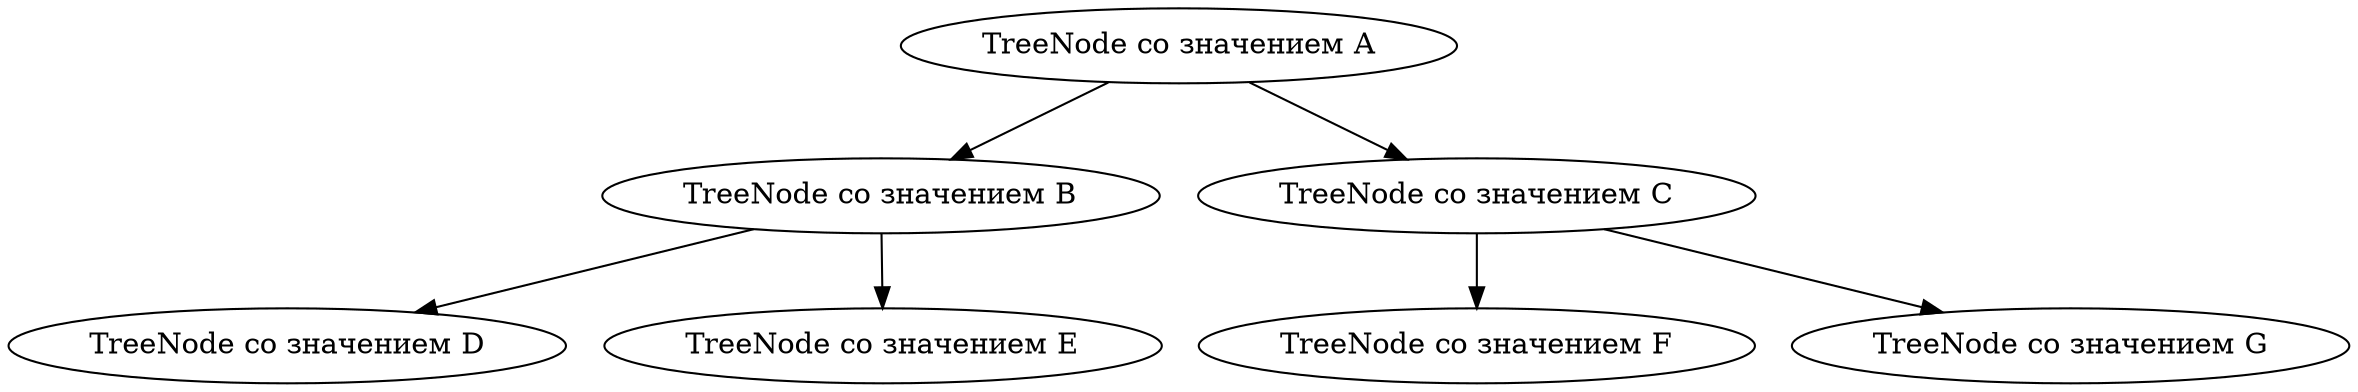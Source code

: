 // TreeNode
digraph {
	A [label="TreeNode со значением A"]
	B [label="TreeNode со значением B"]
	C [label="TreeNode со значением C"]
	D [label="TreeNode со значением D"]
	E [label="TreeNode со значением E"]
	F [label="TreeNode со значением F"]
	G [label="TreeNode со значением G"]
	A -> B
	A -> C
	B -> D
	B -> E
	C -> F
	C -> G
}
